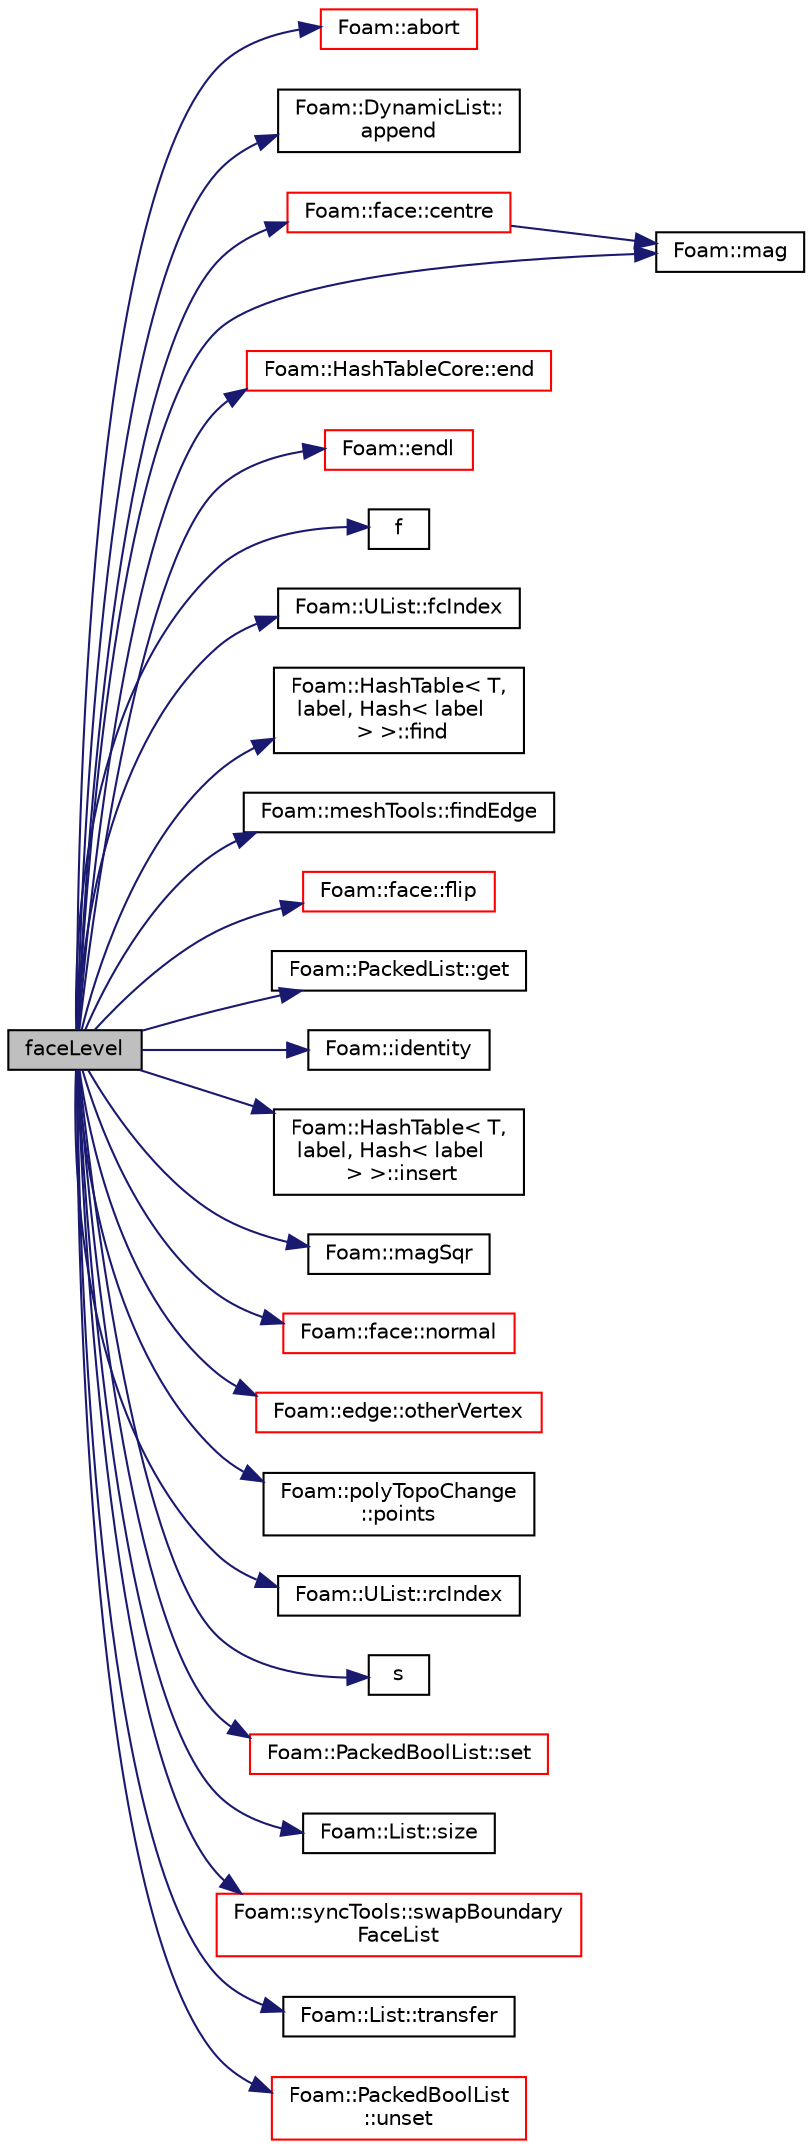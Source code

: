 digraph "faceLevel"
{
  bgcolor="transparent";
  edge [fontname="Helvetica",fontsize="10",labelfontname="Helvetica",labelfontsize="10"];
  node [fontname="Helvetica",fontsize="10",shape=record];
  rankdir="LR";
  Node1998 [label="faceLevel",height=0.2,width=0.4,color="black", fillcolor="grey75", style="filled", fontcolor="black"];
  Node1998 -> Node1999 [color="midnightblue",fontsize="10",style="solid",fontname="Helvetica"];
  Node1999 [label="Foam::abort",height=0.2,width=0.4,color="red",URL="$a21851.html#a447107a607d03e417307c203fa5fb44b"];
  Node1998 -> Node2044 [color="midnightblue",fontsize="10",style="solid",fontname="Helvetica"];
  Node2044 [label="Foam::DynamicList::\lappend",height=0.2,width=0.4,color="black",URL="$a27005.html#a7b67b42af715604376ad63a681dee6d8",tooltip="Append an element at the end of the list. "];
  Node1998 -> Node2045 [color="midnightblue",fontsize="10",style="solid",fontname="Helvetica"];
  Node2045 [label="Foam::face::centre",height=0.2,width=0.4,color="red",URL="$a28369.html#a87a4cbbb775d06be2c2f27bdab4ddb04",tooltip="Centre point of face. "];
  Node2045 -> Node2046 [color="midnightblue",fontsize="10",style="solid",fontname="Helvetica"];
  Node2046 [label="Foam::mag",height=0.2,width=0.4,color="black",URL="$a21851.html#a929da2a3fdcf3dacbbe0487d3a330dae"];
  Node1998 -> Node2049 [color="midnightblue",fontsize="10",style="solid",fontname="Helvetica"];
  Node2049 [label="Foam::HashTableCore::end",height=0.2,width=0.4,color="red",URL="$a26849.html#a540580a296c0ff351686ceb4f27b6fe6",tooltip="iteratorEnd set to beyond the end of any HashTable "];
  Node1998 -> Node2006 [color="midnightblue",fontsize="10",style="solid",fontname="Helvetica"];
  Node2006 [label="Foam::endl",height=0.2,width=0.4,color="red",URL="$a21851.html#a2db8fe02a0d3909e9351bb4275b23ce4",tooltip="Add newline and flush stream. "];
  Node1998 -> Node2052 [color="midnightblue",fontsize="10",style="solid",fontname="Helvetica"];
  Node2052 [label="f",height=0.2,width=0.4,color="black",URL="$a18335.html#a888be93833ac7a23170555c69c690288"];
  Node1998 -> Node2053 [color="midnightblue",fontsize="10",style="solid",fontname="Helvetica"];
  Node2053 [label="Foam::UList::fcIndex",height=0.2,width=0.4,color="black",URL="$a26837.html#a512534dbc231b74b95ff84902c1b2087",tooltip="Return the forward circular index, i.e. the next index. "];
  Node1998 -> Node2054 [color="midnightblue",fontsize="10",style="solid",fontname="Helvetica"];
  Node2054 [label="Foam::HashTable\< T,\l label, Hash\< label\l \> \>::find",height=0.2,width=0.4,color="black",URL="$a26841.html#a76b2c74ebd9f33fa9f76261b027ffc11",tooltip="Find and return an iterator set at the hashedEntry. "];
  Node1998 -> Node2055 [color="midnightblue",fontsize="10",style="solid",fontname="Helvetica"];
  Node2055 [label="Foam::meshTools::findEdge",height=0.2,width=0.4,color="black",URL="$a21883.html#a503ac13f2a78e2ef3c8630ae73a4c0fd",tooltip="Return edge among candidates that uses the two vertices. "];
  Node1998 -> Node2056 [color="midnightblue",fontsize="10",style="solid",fontname="Helvetica"];
  Node2056 [label="Foam::face::flip",height=0.2,width=0.4,color="red",URL="$a28369.html#a126cb0362ae2e7935520fb27343bad31",tooltip="Flip the face in-place. "];
  Node1998 -> Node2058 [color="midnightblue",fontsize="10",style="solid",fontname="Helvetica"];
  Node2058 [label="Foam::PackedList::get",height=0.2,width=0.4,color="black",URL="$a27053.html#a7765dcc7956af47317165c107001b59c",tooltip="Get value at index I. "];
  Node1998 -> Node2059 [color="midnightblue",fontsize="10",style="solid",fontname="Helvetica"];
  Node2059 [label="Foam::identity",height=0.2,width=0.4,color="black",URL="$a21851.html#a36af96cb841435845fffb4fe69208490",tooltip="Create identity map (map[i] == i) of given length. "];
  Node1998 -> Node2060 [color="midnightblue",fontsize="10",style="solid",fontname="Helvetica"];
  Node2060 [label="Foam::HashTable\< T,\l label, Hash\< label\l \> \>::insert",height=0.2,width=0.4,color="black",URL="$a26841.html#a5eee1e0e199ad59b9cb3916cd42156e0",tooltip="Insert a new hashedEntry. "];
  Node1998 -> Node2046 [color="midnightblue",fontsize="10",style="solid",fontname="Helvetica"];
  Node1998 -> Node2061 [color="midnightblue",fontsize="10",style="solid",fontname="Helvetica"];
  Node2061 [label="Foam::magSqr",height=0.2,width=0.4,color="black",URL="$a21851.html#ae6fff2c6981e6d9618aa5038e69def6e"];
  Node1998 -> Node2062 [color="midnightblue",fontsize="10",style="solid",fontname="Helvetica"];
  Node2062 [label="Foam::face::normal",height=0.2,width=0.4,color="red",URL="$a28369.html#a9c276d6ebebcebe172195c3106e409ad",tooltip="Vector normal; magnitude is equal to area of face. "];
  Node1998 -> Node2063 [color="midnightblue",fontsize="10",style="solid",fontname="Helvetica"];
  Node2063 [label="Foam::edge::otherVertex",height=0.2,width=0.4,color="red",URL="$a28361.html#abdf093da438a74d23c7552fc545bf0c4",tooltip="Given one vertex, return the other. "];
  Node1998 -> Node2067 [color="midnightblue",fontsize="10",style="solid",fontname="Helvetica"];
  Node2067 [label="Foam::polyTopoChange\l::points",height=0.2,width=0.4,color="black",URL="$a22449.html#a4483fed8e91a32074018b30bd378e19c",tooltip="Points. Shrunk after constructing mesh (or calling of compact()) "];
  Node1998 -> Node2068 [color="midnightblue",fontsize="10",style="solid",fontname="Helvetica"];
  Node2068 [label="Foam::UList::rcIndex",height=0.2,width=0.4,color="black",URL="$a26837.html#a286b66c68007df4532de24354ec487cb",tooltip="Return the reverse circular index, i.e. the previous index. "];
  Node1998 -> Node2069 [color="midnightblue",fontsize="10",style="solid",fontname="Helvetica"];
  Node2069 [label="s",height=0.2,width=0.4,color="black",URL="$a19343.html#abb9c4233033fad2ad0206cd4adad3b9f"];
  Node1998 -> Node2070 [color="midnightblue",fontsize="10",style="solid",fontname="Helvetica"];
  Node2070 [label="Foam::PackedBoolList::set",height=0.2,width=0.4,color="red",URL="$a27049.html#a0c010317ff4eff942a58dd385245119d",tooltip="Set specified bits. "];
  Node1998 -> Node2073 [color="midnightblue",fontsize="10",style="solid",fontname="Helvetica"];
  Node2073 [label="Foam::List::size",height=0.2,width=0.4,color="black",URL="$a26833.html#a8a5f6fa29bd4b500caf186f60245b384",tooltip="Override size to be inconsistent with allocated storage. "];
  Node1998 -> Node2074 [color="midnightblue",fontsize="10",style="solid",fontname="Helvetica"];
  Node2074 [label="Foam::syncTools::swapBoundary\lFaceList",height=0.2,width=0.4,color="red",URL="$a28657.html#a30e4f2ce2c2399c35f5d674bdb7c07fd",tooltip="Swap coupled boundary face values. "];
  Node1998 -> Node2389 [color="midnightblue",fontsize="10",style="solid",fontname="Helvetica"];
  Node2389 [label="Foam::List::transfer",height=0.2,width=0.4,color="black",URL="$a26833.html#a25ad1d2084d16b234b0cf91c07e832c0",tooltip="Transfer the contents of the argument List into this list. "];
  Node1998 -> Node2390 [color="midnightblue",fontsize="10",style="solid",fontname="Helvetica"];
  Node2390 [label="Foam::PackedBoolList\l::unset",height=0.2,width=0.4,color="red",URL="$a27049.html#afaa869912c50accc001594d281048665",tooltip="Unset specified bits. "];
}
